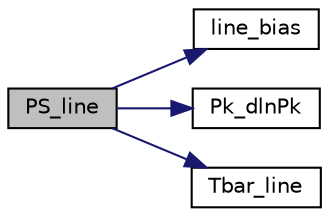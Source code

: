 digraph "PS_line"
{
 // LATEX_PDF_SIZE
  edge [fontname="Helvetica",fontsize="10",labelfontname="Helvetica",labelfontsize="10"];
  node [fontname="Helvetica",fontsize="10",shape=record];
  rankdir="LR";
  Node1 [label="PS_line",height=0.2,width=0.4,color="black", fillcolor="grey75", style="filled", fontcolor="black",tooltip="Compute the real-space 3D power spectrum of emission lines in unit of micro K^2 Mpc^3."];
  Node1 -> Node2 [color="midnightblue",fontsize="10",style="solid",fontname="Helvetica"];
  Node2 [label="line_bias",height=0.2,width=0.4,color="black", fillcolor="white", style="filled",URL="$d7/d10/line__ingredients_8c.html#a3a13aa566fb639abeb29eae43e5fcfa8",tooltip="Compute the linear and quadratic line biases, accounting ffor the normalization w...."];
  Node1 -> Node3 [color="midnightblue",fontsize="10",style="solid",fontname="Helvetica"];
  Node3 [label="Pk_dlnPk",height=0.2,width=0.4,color="black", fillcolor="white", style="filled",URL="$d6/d32/cosmology_8c.html#ab9dc1330d6e47eeeb8bf0dfffe2cd23f",tooltip="Compute the matter power spectra (in unit of (Mpc)^3) as a function of k (in unit of 1/Mpc) and z,..."];
  Node1 -> Node4 [color="midnightblue",fontsize="10",style="solid",fontname="Helvetica"];
  Node4 [label="Tbar_line",height=0.2,width=0.4,color="black", fillcolor="white", style="filled",URL="$d7/d10/line__ingredients_8c.html#a8badf96f7e0696daa78b2f6aeeda8a08",tooltip="Compute the mean brightness temprature of CO in unit of microK, compared with Pullen et al and Lidz e..."];
}
